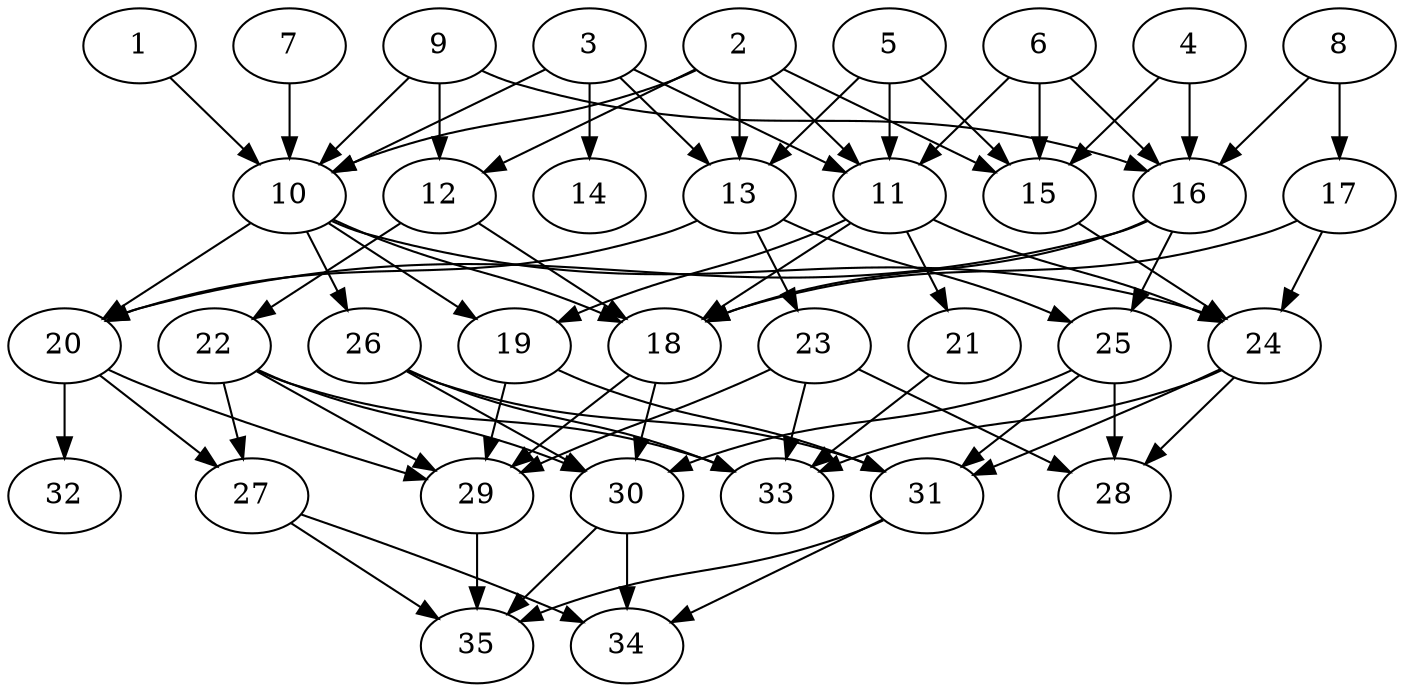 // DAG (tier=2-normal, mode=data, n=35, ccr=0.403, fat=0.616, density=0.580, regular=0.488, jump=0.166, mindata=2097152, maxdata=16777216)
// DAG automatically generated by daggen at Sun Aug 24 16:33:34 2025
// /home/ermia/Project/Environments/daggen/bin/daggen --dot --ccr 0.403 --fat 0.616 --regular 0.488 --density 0.580 --jump 0.166 --mindata 2097152 --maxdata 16777216 -n 35 
digraph G {
  1 [size="8875932602924321", alpha="0.06", expect_size="4437966301462160"]
  1 -> 10 [size ="216565010137088"]
  2 [size="60094518299038752", alpha="0.03", expect_size="30047259149519376"]
  2 -> 10 [size ="72113708859392"]
  2 -> 11 [size ="72113708859392"]
  2 -> 12 [size ="72113708859392"]
  2 -> 13 [size ="72113708859392"]
  2 -> 15 [size ="72113708859392"]
  3 [size="1342045557813979648", alpha="0.07", expect_size="671022778906989824"]
  3 -> 10 [size ="790912355532800"]
  3 -> 11 [size ="790912355532800"]
  3 -> 13 [size ="790912355532800"]
  3 -> 14 [size ="790912355532800"]
  4 [size="115351234434293040", alpha="0.03", expect_size="57675617217146520"]
  4 -> 15 [size ="311526359564288"]
  4 -> 16 [size ="311526359564288"]
  5 [size="2602087637109578924032", alpha="0.08", expect_size="1301043818554789462016"]
  5 -> 11 [size ="1513461112635392"]
  5 -> 13 [size ="1513461112635392"]
  5 -> 15 [size ="1513461112635392"]
  6 [size="245070164555796864", alpha="0.02", expect_size="122535082277898432"]
  6 -> 11 [size ="162920600174592"]
  6 -> 15 [size ="162920600174592"]
  6 -> 16 [size ="162920600174592"]
  7 [size="4593846662280717008896", alpha="0.12", expect_size="2296923331140358504448"]
  7 -> 10 [size ="2210756871323648"]
  8 [size="33963651922245720", alpha="0.02", expect_size="16981825961122860"]
  8 -> 16 [size ="1845643823808512"]
  8 -> 17 [size ="1845643823808512"]
  9 [size="2444400856292917248000", alpha="0.17", expect_size="1222200428146458624000"]
  9 -> 10 [size ="1451682378547200"]
  9 -> 12 [size ="1451682378547200"]
  9 -> 16 [size ="1451682378547200"]
  10 [size="1108250029740926173184", alpha="0.02", expect_size="554125014870463086592"]
  10 -> 18 [size ="856738903359488"]
  10 -> 19 [size ="856738903359488"]
  10 -> 20 [size ="856738903359488"]
  10 -> 24 [size ="856738903359488"]
  10 -> 26 [size ="856738903359488"]
  11 [size="16321235344493828", alpha="0.17", expect_size="8160617672246914"]
  11 -> 18 [size ="816529956405248"]
  11 -> 19 [size ="816529956405248"]
  11 -> 21 [size ="816529956405248"]
  11 -> 24 [size ="816529956405248"]
  12 [size="186603768751065568", alpha="0.00", expect_size="93301884375532784"]
  12 -> 18 [size ="224044821512192"]
  12 -> 22 [size ="224044821512192"]
  13 [size="5010442057178066", alpha="0.10", expect_size="2505221028589033"]
  13 -> 20 [size ="392007168032768"]
  13 -> 23 [size ="392007168032768"]
  13 -> 25 [size ="392007168032768"]
  14 [size="1409537122475546112", alpha="0.11", expect_size="704768561237773056"]
  15 [size="2327037497738950344704", alpha="0.13", expect_size="1163518748869475172352"]
  15 -> 24 [size ="1404835828072448"]
  16 [size="1573453247625392128", alpha="0.06", expect_size="786726623812696064"]
  16 -> 18 [size ="724283017920512"]
  16 -> 20 [size ="724283017920512"]
  16 -> 25 [size ="724283017920512"]
  17 [size="23798801546447159296", alpha="0.12", expect_size="11899400773223579648"]
  17 -> 18 [size ="66190152040448"]
  17 -> 24 [size ="66190152040448"]
  18 [size="109007107088449536000", alpha="0.15", expect_size="54503553544224768000"]
  18 -> 29 [size ="182554774732800"]
  18 -> 30 [size ="182554774732800"]
  19 [size="343611883489591296000", alpha="0.11", expect_size="171805941744795648000"]
  19 -> 29 [size ="392466058444800"]
  19 -> 31 [size ="392466058444800"]
  20 [size="338065834769433755648", alpha="0.13", expect_size="169032917384716877824"]
  20 -> 27 [size ="388231564623872"]
  20 -> 29 [size ="388231564623872"]
  20 -> 32 [size ="388231564623872"]
  21 [size="61086591383719080", alpha="0.03", expect_size="30543295691859540"]
  21 -> 33 [size ="972838286655488"]
  22 [size="34070669416112952", alpha="0.05", expect_size="17035334708056476"]
  22 -> 27 [size ="687503543631872"]
  22 -> 29 [size ="687503543631872"]
  22 -> 30 [size ="687503543631872"]
  22 -> 33 [size ="687503543631872"]
  23 [size="171575993748688128", alpha="0.11", expect_size="85787996874344064"]
  23 -> 28 [size ="72113708859392"]
  23 -> 29 [size ="72113708859392"]
  23 -> 33 [size ="72113708859392"]
  24 [size="999500883062272557056", alpha="0.12", expect_size="499750441531136278528"]
  24 -> 28 [size ="799733782151168"]
  24 -> 31 [size ="799733782151168"]
  24 -> 33 [size ="799733782151168"]
  25 [size="4523063843400450048", alpha="0.20", expect_size="2261531921700225024"]
  25 -> 28 [size ="1538124098306048"]
  25 -> 30 [size ="1538124098306048"]
  25 -> 31 [size ="1538124098306048"]
  26 [size="36927633824617070592", alpha="0.08", expect_size="18463816912308535296"]
  26 -> 30 [size ="88713757458432"]
  26 -> 31 [size ="88713757458432"]
  26 -> 33 [size ="88713757458432"]
  27 [size="1631352737041298", alpha="0.08", expect_size="815676368520649"]
  27 -> 34 [size ="70937961562112"]
  27 -> 35 [size ="70937961562112"]
  28 [size="56971760159502496", alpha="0.08", expect_size="28485880079751248"]
  29 [size="15117270700582004", alpha="0.00", expect_size="7558635350291002"]
  29 -> 35 [size ="740429083443200"]
  30 [size="4287657626331774976000", alpha="0.01", expect_size="2143828813165887488000"]
  30 -> 34 [size ="2111397743820800"]
  30 -> 35 [size ="2111397743820800"]
  31 [size="45408202331464400896", alpha="0.13", expect_size="22704101165732200448"]
  31 -> 34 [size ="101823071387648"]
  31 -> 35 [size ="101823071387648"]
  32 [size="2699163314290847383552", alpha="0.12", expect_size="1349581657145423691776"]
  33 [size="16694946456480486", alpha="0.10", expect_size="8347473228240243"]
  34 [size="10681553265934646", alpha="0.08", expect_size="5340776632967323"]
  35 [size="50235297258066320", alpha="0.07", expect_size="25117648629033160"]
}